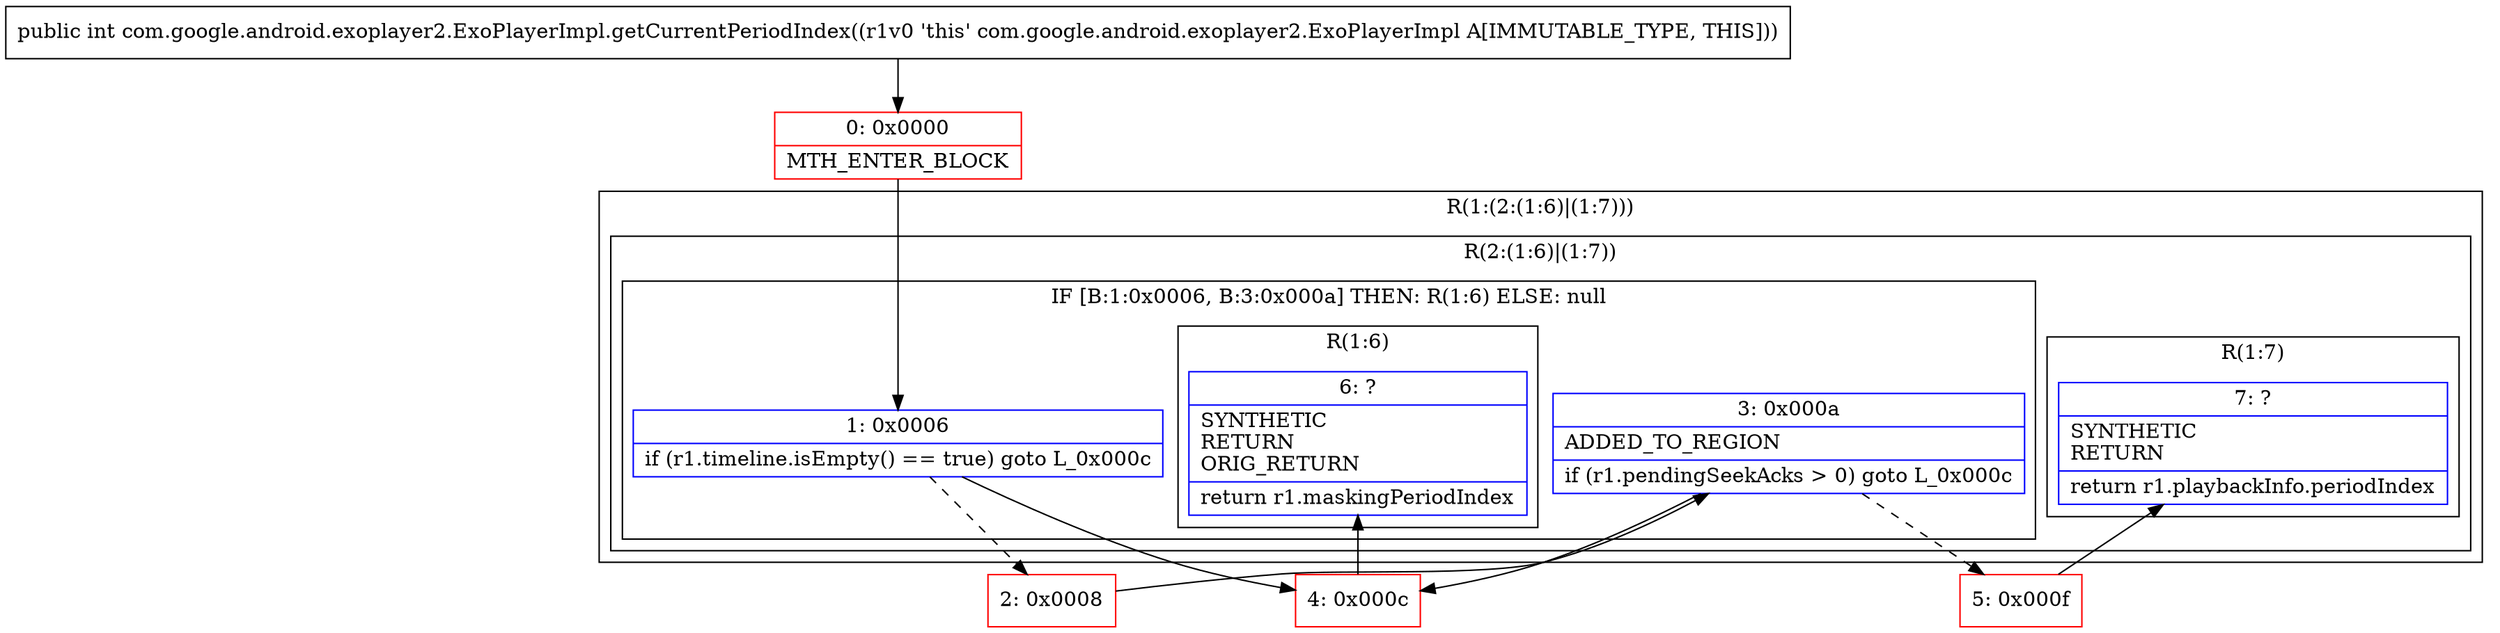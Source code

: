 digraph "CFG forcom.google.android.exoplayer2.ExoPlayerImpl.getCurrentPeriodIndex()I" {
subgraph cluster_Region_146197145 {
label = "R(1:(2:(1:6)|(1:7)))";
node [shape=record,color=blue];
subgraph cluster_Region_1868331735 {
label = "R(2:(1:6)|(1:7))";
node [shape=record,color=blue];
subgraph cluster_IfRegion_805769141 {
label = "IF [B:1:0x0006, B:3:0x000a] THEN: R(1:6) ELSE: null";
node [shape=record,color=blue];
Node_1 [shape=record,label="{1\:\ 0x0006|if (r1.timeline.isEmpty() == true) goto L_0x000c\l}"];
Node_3 [shape=record,label="{3\:\ 0x000a|ADDED_TO_REGION\l|if (r1.pendingSeekAcks \> 0) goto L_0x000c\l}"];
subgraph cluster_Region_1066151787 {
label = "R(1:6)";
node [shape=record,color=blue];
Node_6 [shape=record,label="{6\:\ ?|SYNTHETIC\lRETURN\lORIG_RETURN\l|return r1.maskingPeriodIndex\l}"];
}
}
subgraph cluster_Region_22071297 {
label = "R(1:7)";
node [shape=record,color=blue];
Node_7 [shape=record,label="{7\:\ ?|SYNTHETIC\lRETURN\l|return r1.playbackInfo.periodIndex\l}"];
}
}
}
Node_0 [shape=record,color=red,label="{0\:\ 0x0000|MTH_ENTER_BLOCK\l}"];
Node_2 [shape=record,color=red,label="{2\:\ 0x0008}"];
Node_4 [shape=record,color=red,label="{4\:\ 0x000c}"];
Node_5 [shape=record,color=red,label="{5\:\ 0x000f}"];
MethodNode[shape=record,label="{public int com.google.android.exoplayer2.ExoPlayerImpl.getCurrentPeriodIndex((r1v0 'this' com.google.android.exoplayer2.ExoPlayerImpl A[IMMUTABLE_TYPE, THIS])) }"];
MethodNode -> Node_0;
Node_1 -> Node_2[style=dashed];
Node_1 -> Node_4;
Node_3 -> Node_4;
Node_3 -> Node_5[style=dashed];
Node_0 -> Node_1;
Node_2 -> Node_3;
Node_4 -> Node_6;
Node_5 -> Node_7;
}

